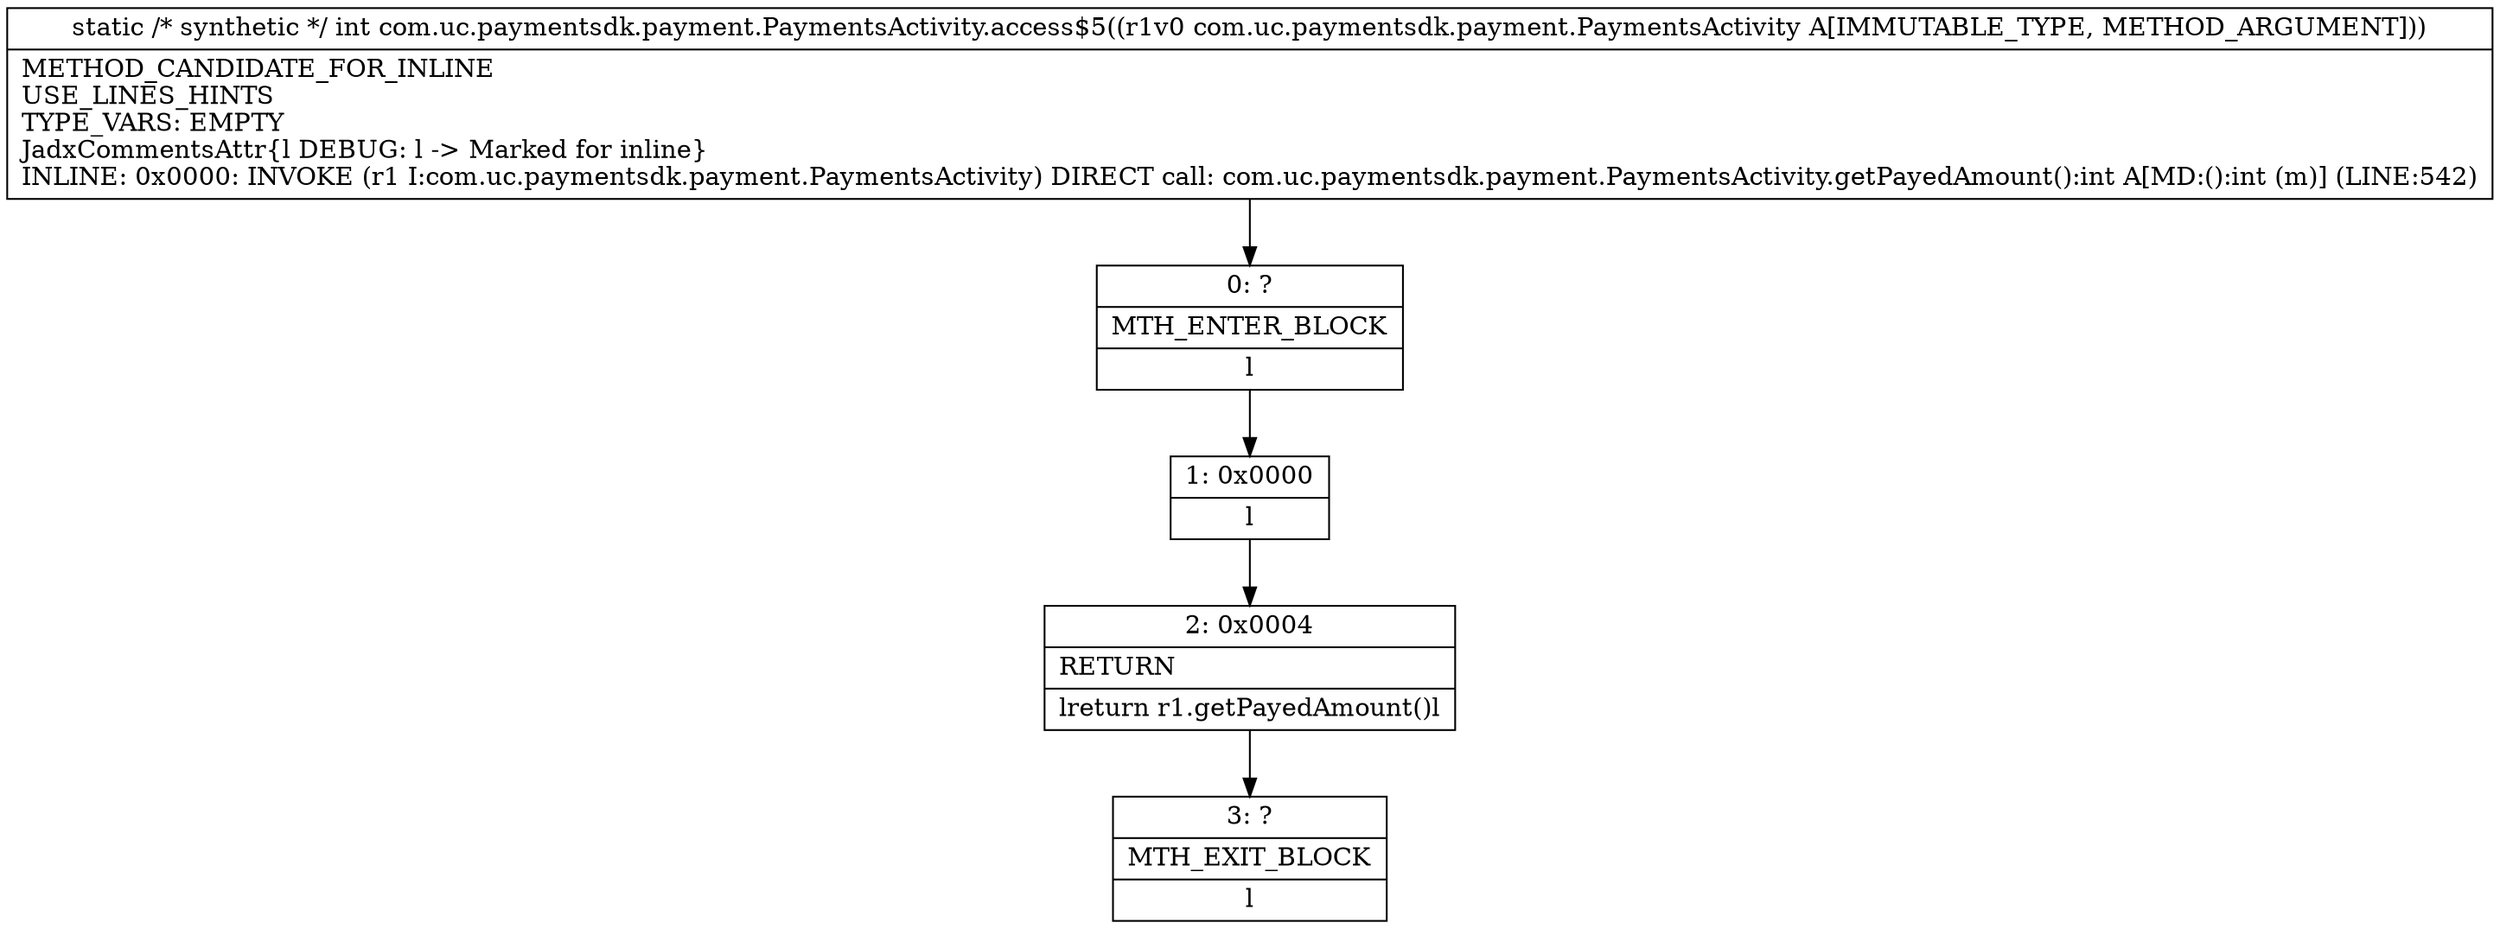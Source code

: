 digraph "CFG forcom.uc.paymentsdk.payment.PaymentsActivity.access$5(Lcom\/uc\/paymentsdk\/payment\/PaymentsActivity;)I" {
Node_0 [shape=record,label="{0\:\ ?|MTH_ENTER_BLOCK\l|l}"];
Node_1 [shape=record,label="{1\:\ 0x0000|l}"];
Node_2 [shape=record,label="{2\:\ 0x0004|RETURN\l|lreturn r1.getPayedAmount()l}"];
Node_3 [shape=record,label="{3\:\ ?|MTH_EXIT_BLOCK\l|l}"];
MethodNode[shape=record,label="{static \/* synthetic *\/ int com.uc.paymentsdk.payment.PaymentsActivity.access$5((r1v0 com.uc.paymentsdk.payment.PaymentsActivity A[IMMUTABLE_TYPE, METHOD_ARGUMENT]))  | METHOD_CANDIDATE_FOR_INLINE\lUSE_LINES_HINTS\lTYPE_VARS: EMPTY\lJadxCommentsAttr\{l DEBUG: l \-\> Marked for inline\}\lINLINE: 0x0000: INVOKE (r1 I:com.uc.paymentsdk.payment.PaymentsActivity) DIRECT call: com.uc.paymentsdk.payment.PaymentsActivity.getPayedAmount():int A[MD:():int (m)] (LINE:542)\l}"];
MethodNode -> Node_0;
Node_0 -> Node_1;
Node_1 -> Node_2;
Node_2 -> Node_3;
}

